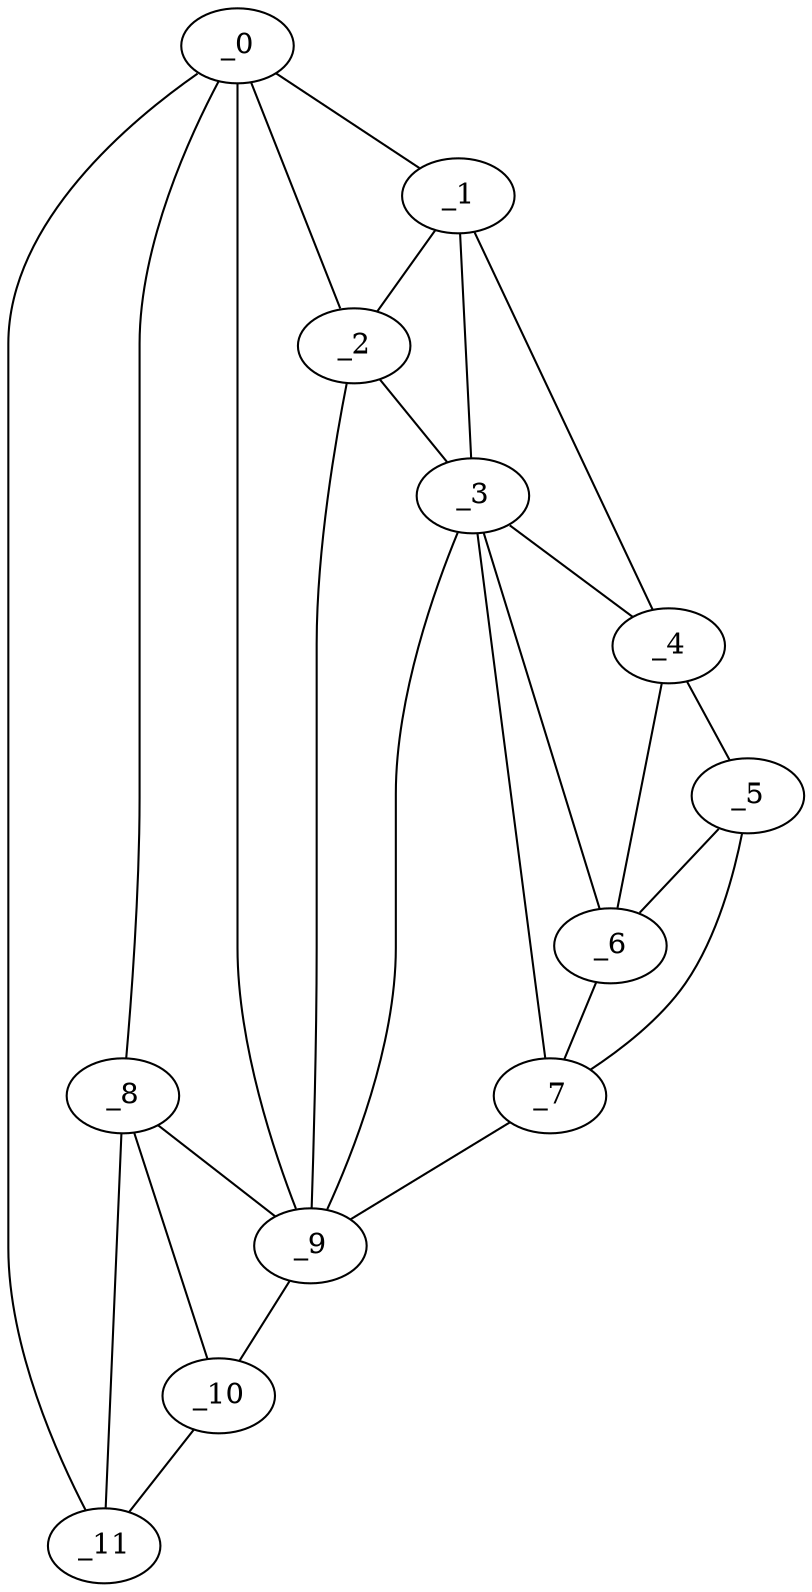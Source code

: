 graph "obj71__80.gxl" {
	_0	 [x=19,
		y=14];
	_1	 [x=22,
		y=77];
	_0 -- _1	 [valence=1];
	_2	 [x=24,
		y=53];
	_0 -- _2	 [valence=2];
	_8	 [x=109,
		y=22];
	_0 -- _8	 [valence=1];
	_9	 [x=109,
		y=34];
	_0 -- _9	 [valence=2];
	_11	 [x=112,
		y=14];
	_0 -- _11	 [valence=1];
	_1 -- _2	 [valence=1];
	_3	 [x=25,
		y=72];
	_1 -- _3	 [valence=2];
	_4	 [x=26,
		y=95];
	_1 -- _4	 [valence=1];
	_2 -- _3	 [valence=2];
	_2 -- _9	 [valence=1];
	_3 -- _4	 [valence=2];
	_6	 [x=38,
		y=104];
	_3 -- _6	 [valence=2];
	_7	 [x=51,
		y=111];
	_3 -- _7	 [valence=2];
	_3 -- _9	 [valence=2];
	_5	 [x=30,
		y=102];
	_4 -- _5	 [valence=1];
	_4 -- _6	 [valence=2];
	_5 -- _6	 [valence=2];
	_5 -- _7	 [valence=1];
	_6 -- _7	 [valence=2];
	_7 -- _9	 [valence=1];
	_8 -- _9	 [valence=2];
	_10	 [x=111,
		y=29];
	_8 -- _10	 [valence=1];
	_8 -- _11	 [valence=2];
	_9 -- _10	 [valence=1];
	_10 -- _11	 [valence=1];
}
